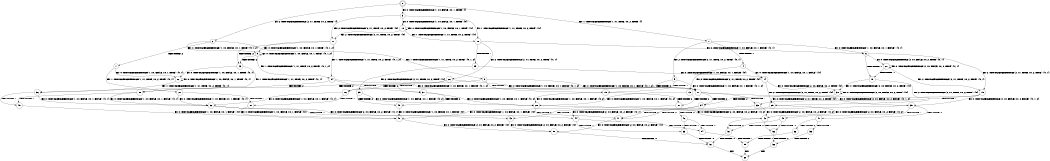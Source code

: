 digraph BCG {
size = "7, 10.5";
center = TRUE;
node [shape = circle];
0 [peripheries = 2];
0 -> 1 [label = "EX !1 !ATOMIC_EXCH_BRANCH (1, +1, TRUE, +0, 2, TRUE) !{}"];
0 -> 2 [label = "EX !2 !ATOMIC_EXCH_BRANCH (2, +1, TRUE, +0, 2, TRUE) !{}"];
0 -> 3 [label = "EX !0 !ATOMIC_EXCH_BRANCH (1, +0, FALSE, +0, 1, TRUE) !{}"];
1 -> 4 [label = "TERMINATE !1"];
1 -> 5 [label = "EX !2 !ATOMIC_EXCH_BRANCH (2, +1, TRUE, +0, 2, TRUE) !{0, 1}"];
1 -> 6 [label = "EX !0 !ATOMIC_EXCH_BRANCH (1, +0, FALSE, +0, 1, FALSE) !{0, 1}"];
2 -> 7 [label = "TERMINATE !2"];
2 -> 8 [label = "EX !1 !ATOMIC_EXCH_BRANCH (1, +1, TRUE, +0, 2, TRUE) !{0, 1, 2}"];
2 -> 9 [label = "EX !0 !ATOMIC_EXCH_BRANCH (1, +0, FALSE, +0, 1, TRUE) !{0, 1, 2}"];
3 -> 10 [label = "EX !1 !ATOMIC_EXCH_BRANCH (1, +1, TRUE, +0, 2, TRUE) !{0}"];
3 -> 11 [label = "EX !2 !ATOMIC_EXCH_BRANCH (2, +1, TRUE, +0, 2, TRUE) !{0}"];
3 -> 12 [label = "EX !0 !ATOMIC_EXCH_BRANCH (1, +0, FALSE, +0, 1, TRUE) !{0}"];
4 -> 13 [label = "EX !2 !ATOMIC_EXCH_BRANCH (2, +1, TRUE, +0, 2, TRUE) !{0}"];
4 -> 14 [label = "EX !0 !ATOMIC_EXCH_BRANCH (1, +0, FALSE, +0, 1, FALSE) !{0}"];
5 -> 15 [label = "TERMINATE !1"];
5 -> 16 [label = "TERMINATE !2"];
5 -> 17 [label = "EX !0 !ATOMIC_EXCH_BRANCH (1, +0, FALSE, +0, 1, FALSE) !{0, 1, 2}"];
6 -> 18 [label = "TERMINATE !1"];
6 -> 19 [label = "EX !2 !ATOMIC_EXCH_BRANCH (2, +1, TRUE, +0, 2, TRUE) !{0, 1}"];
6 -> 20 [label = "EX !0 !ATOMIC_EXCH_BRANCH (2, +0, FALSE, +0, 2, TRUE) !{0, 1}"];
7 -> 21 [label = "EX !1 !ATOMIC_EXCH_BRANCH (1, +1, TRUE, +0, 2, TRUE) !{0, 1}"];
7 -> 22 [label = "EX !0 !ATOMIC_EXCH_BRANCH (1, +0, FALSE, +0, 1, TRUE) !{0, 1}"];
8 -> 15 [label = "TERMINATE !1"];
8 -> 16 [label = "TERMINATE !2"];
8 -> 17 [label = "EX !0 !ATOMIC_EXCH_BRANCH (1, +0, FALSE, +0, 1, FALSE) !{0, 1, 2}"];
9 -> 23 [label = "TERMINATE !2"];
9 -> 24 [label = "EX !1 !ATOMIC_EXCH_BRANCH (1, +1, TRUE, +0, 2, TRUE) !{0, 1, 2}"];
9 -> 9 [label = "EX !0 !ATOMIC_EXCH_BRANCH (1, +0, FALSE, +0, 1, TRUE) !{0, 1, 2}"];
10 -> 25 [label = "TERMINATE !1"];
10 -> 26 [label = "EX !2 !ATOMIC_EXCH_BRANCH (2, +1, TRUE, +0, 2, TRUE) !{0, 1}"];
10 -> 6 [label = "EX !0 !ATOMIC_EXCH_BRANCH (1, +0, FALSE, +0, 1, FALSE) !{0, 1}"];
11 -> 23 [label = "TERMINATE !2"];
11 -> 24 [label = "EX !1 !ATOMIC_EXCH_BRANCH (1, +1, TRUE, +0, 2, TRUE) !{0, 1, 2}"];
11 -> 9 [label = "EX !0 !ATOMIC_EXCH_BRANCH (1, +0, FALSE, +0, 1, TRUE) !{0, 1, 2}"];
12 -> 10 [label = "EX !1 !ATOMIC_EXCH_BRANCH (1, +1, TRUE, +0, 2, TRUE) !{0}"];
12 -> 11 [label = "EX !2 !ATOMIC_EXCH_BRANCH (2, +1, TRUE, +0, 2, TRUE) !{0}"];
12 -> 12 [label = "EX !0 !ATOMIC_EXCH_BRANCH (1, +0, FALSE, +0, 1, TRUE) !{0}"];
13 -> 27 [label = "TERMINATE !2"];
13 -> 28 [label = "EX !0 !ATOMIC_EXCH_BRANCH (1, +0, FALSE, +0, 1, FALSE) !{0, 2}"];
14 -> 29 [label = "EX !2 !ATOMIC_EXCH_BRANCH (2, +1, TRUE, +0, 2, TRUE) !{0}"];
14 -> 30 [label = "EX !0 !ATOMIC_EXCH_BRANCH (2, +0, FALSE, +0, 2, TRUE) !{0}"];
15 -> 27 [label = "TERMINATE !2"];
15 -> 28 [label = "EX !0 !ATOMIC_EXCH_BRANCH (1, +0, FALSE, +0, 1, FALSE) !{0, 2}"];
16 -> 31 [label = "TERMINATE !1"];
16 -> 32 [label = "EX !0 !ATOMIC_EXCH_BRANCH (1, +0, FALSE, +0, 1, FALSE) !{0, 1}"];
17 -> 33 [label = "TERMINATE !1"];
17 -> 34 [label = "TERMINATE !2"];
17 -> 35 [label = "EX !0 !ATOMIC_EXCH_BRANCH (2, +0, FALSE, +0, 2, FALSE) !{0, 1, 2}"];
18 -> 29 [label = "EX !2 !ATOMIC_EXCH_BRANCH (2, +1, TRUE, +0, 2, TRUE) !{0}"];
18 -> 30 [label = "EX !0 !ATOMIC_EXCH_BRANCH (2, +0, FALSE, +0, 2, TRUE) !{0}"];
19 -> 33 [label = "TERMINATE !1"];
19 -> 34 [label = "TERMINATE !2"];
19 -> 35 [label = "EX !0 !ATOMIC_EXCH_BRANCH (2, +0, FALSE, +0, 2, FALSE) !{0, 1, 2}"];
20 -> 18 [label = "TERMINATE !1"];
20 -> 19 [label = "EX !2 !ATOMIC_EXCH_BRANCH (2, +1, TRUE, +0, 2, TRUE) !{0, 1}"];
20 -> 20 [label = "EX !0 !ATOMIC_EXCH_BRANCH (2, +0, FALSE, +0, 2, TRUE) !{0, 1}"];
21 -> 31 [label = "TERMINATE !1"];
21 -> 32 [label = "EX !0 !ATOMIC_EXCH_BRANCH (1, +0, FALSE, +0, 1, FALSE) !{0, 1}"];
22 -> 36 [label = "EX !1 !ATOMIC_EXCH_BRANCH (1, +1, TRUE, +0, 2, TRUE) !{0, 1}"];
22 -> 22 [label = "EX !0 !ATOMIC_EXCH_BRANCH (1, +0, FALSE, +0, 1, TRUE) !{0, 1}"];
23 -> 36 [label = "EX !1 !ATOMIC_EXCH_BRANCH (1, +1, TRUE, +0, 2, TRUE) !{0, 1}"];
23 -> 22 [label = "EX !0 !ATOMIC_EXCH_BRANCH (1, +0, FALSE, +0, 1, TRUE) !{0, 1}"];
24 -> 37 [label = "TERMINATE !1"];
24 -> 38 [label = "TERMINATE !2"];
24 -> 17 [label = "EX !0 !ATOMIC_EXCH_BRANCH (1, +0, FALSE, +0, 1, FALSE) !{0, 1, 2}"];
25 -> 39 [label = "EX !2 !ATOMIC_EXCH_BRANCH (2, +1, TRUE, +0, 2, TRUE) !{0}"];
25 -> 14 [label = "EX !0 !ATOMIC_EXCH_BRANCH (1, +0, FALSE, +0, 1, FALSE) !{0}"];
26 -> 37 [label = "TERMINATE !1"];
26 -> 38 [label = "TERMINATE !2"];
26 -> 17 [label = "EX !0 !ATOMIC_EXCH_BRANCH (1, +0, FALSE, +0, 1, FALSE) !{0, 1, 2}"];
27 -> 40 [label = "EX !0 !ATOMIC_EXCH_BRANCH (1, +0, FALSE, +0, 1, FALSE) !{0}"];
28 -> 41 [label = "TERMINATE !2"];
28 -> 42 [label = "EX !0 !ATOMIC_EXCH_BRANCH (2, +0, FALSE, +0, 2, FALSE) !{0, 2}"];
29 -> 41 [label = "TERMINATE !2"];
29 -> 42 [label = "EX !0 !ATOMIC_EXCH_BRANCH (2, +0, FALSE, +0, 2, FALSE) !{0, 2}"];
30 -> 29 [label = "EX !2 !ATOMIC_EXCH_BRANCH (2, +1, TRUE, +0, 2, TRUE) !{0}"];
30 -> 30 [label = "EX !0 !ATOMIC_EXCH_BRANCH (2, +0, FALSE, +0, 2, TRUE) !{0}"];
31 -> 40 [label = "EX !0 !ATOMIC_EXCH_BRANCH (1, +0, FALSE, +0, 1, FALSE) !{0}"];
32 -> 43 [label = "TERMINATE !1"];
32 -> 44 [label = "EX !0 !ATOMIC_EXCH_BRANCH (2, +0, FALSE, +0, 2, FALSE) !{0, 1}"];
33 -> 41 [label = "TERMINATE !2"];
33 -> 42 [label = "EX !0 !ATOMIC_EXCH_BRANCH (2, +0, FALSE, +0, 2, FALSE) !{0, 2}"];
34 -> 43 [label = "TERMINATE !1"];
34 -> 44 [label = "EX !0 !ATOMIC_EXCH_BRANCH (2, +0, FALSE, +0, 2, FALSE) !{0, 1}"];
35 -> 45 [label = "TERMINATE !1"];
35 -> 46 [label = "TERMINATE !2"];
35 -> 47 [label = "TERMINATE !0"];
36 -> 48 [label = "TERMINATE !1"];
36 -> 32 [label = "EX !0 !ATOMIC_EXCH_BRANCH (1, +0, FALSE, +0, 1, FALSE) !{0, 1}"];
37 -> 49 [label = "TERMINATE !2"];
37 -> 28 [label = "EX !0 !ATOMIC_EXCH_BRANCH (1, +0, FALSE, +0, 1, FALSE) !{0, 2}"];
38 -> 48 [label = "TERMINATE !1"];
38 -> 32 [label = "EX !0 !ATOMIC_EXCH_BRANCH (1, +0, FALSE, +0, 1, FALSE) !{0, 1}"];
39 -> 49 [label = "TERMINATE !2"];
39 -> 28 [label = "EX !0 !ATOMIC_EXCH_BRANCH (1, +0, FALSE, +0, 1, FALSE) !{0, 2}"];
40 -> 50 [label = "EX !0 !ATOMIC_EXCH_BRANCH (2, +0, FALSE, +0, 2, FALSE) !{0}"];
41 -> 50 [label = "EX !0 !ATOMIC_EXCH_BRANCH (2, +0, FALSE, +0, 2, FALSE) !{0}"];
42 -> 51 [label = "TERMINATE !2"];
42 -> 52 [label = "TERMINATE !0"];
43 -> 50 [label = "EX !0 !ATOMIC_EXCH_BRANCH (2, +0, FALSE, +0, 2, FALSE) !{0}"];
44 -> 53 [label = "TERMINATE !1"];
44 -> 54 [label = "TERMINATE !0"];
45 -> 51 [label = "TERMINATE !2"];
45 -> 52 [label = "TERMINATE !0"];
46 -> 53 [label = "TERMINATE !1"];
46 -> 54 [label = "TERMINATE !0"];
47 -> 55 [label = "TERMINATE !1"];
47 -> 56 [label = "TERMINATE !2"];
48 -> 40 [label = "EX !0 !ATOMIC_EXCH_BRANCH (1, +0, FALSE, +0, 1, FALSE) !{0}"];
49 -> 40 [label = "EX !0 !ATOMIC_EXCH_BRANCH (1, +0, FALSE, +0, 1, FALSE) !{0}"];
50 -> 57 [label = "TERMINATE !0"];
51 -> 57 [label = "TERMINATE !0"];
52 -> 58 [label = "TERMINATE !2"];
53 -> 57 [label = "TERMINATE !0"];
54 -> 59 [label = "TERMINATE !1"];
55 -> 58 [label = "TERMINATE !2"];
56 -> 59 [label = "TERMINATE !1"];
57 -> 60 [label = "exit"];
58 -> 60 [label = "exit"];
59 -> 60 [label = "exit"];
}
